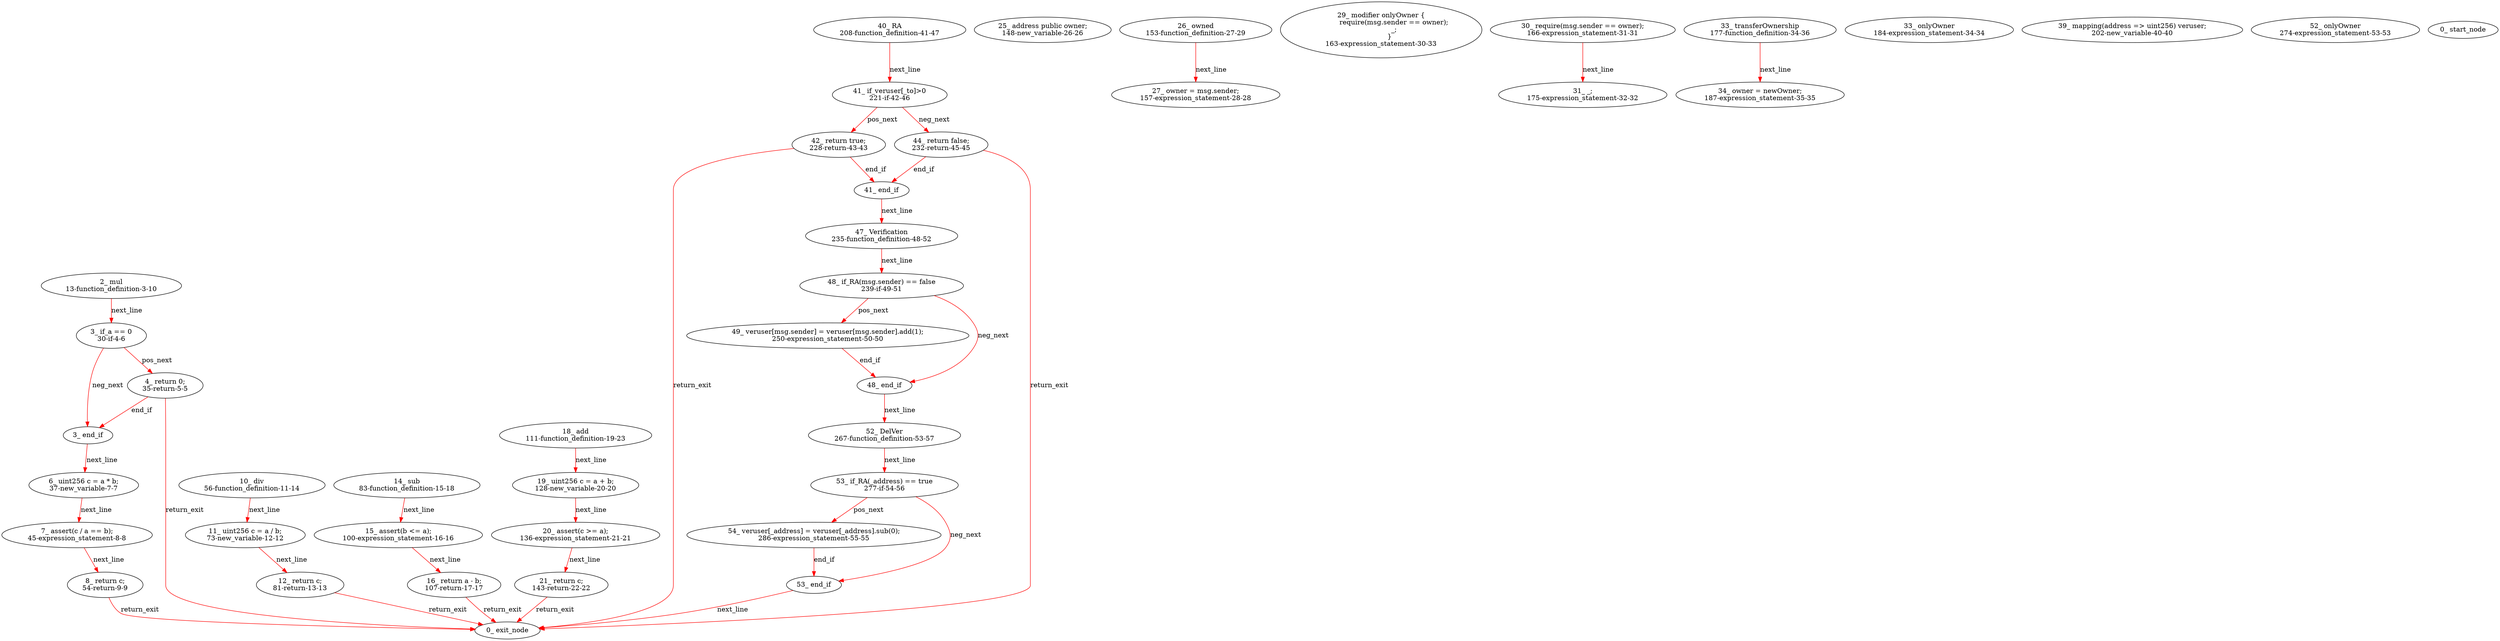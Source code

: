 digraph  {
13 [label="2_ mul\n13-function_definition-3-10", type_label=function_definition];
30 [label="3_ if_a == 0\n30-if-4-6", type_label=if];
324 [label="3_ end_if", type_label=end_if];
35 [label="4_ return 0;\n35-return-5-5", type_label=return];
37 [label="6_ uint256 c = a * b;\n37-new_variable-7-7", type_label=new_variable];
45 [label="7_ assert(c / a == b);\n45-expression_statement-8-8", type_label=expression_statement];
54 [label="8_ return c;\n54-return-9-9", type_label=return];
56 [label="10_ div\n56-function_definition-11-14", type_label=function_definition];
73 [label="11_ uint256 c = a / b;\n73-new_variable-12-12", type_label=new_variable];
81 [label="12_ return c;\n81-return-13-13", type_label=return];
83 [label="14_ sub\n83-function_definition-15-18", type_label=function_definition];
100 [label="15_ assert(b <= a);\n100-expression_statement-16-16", type_label=expression_statement];
107 [label="16_ return a - b;\n107-return-17-17", type_label=return];
111 [label="18_ add\n111-function_definition-19-23", type_label=function_definition];
128 [label="19_ uint256 c = a + b;\n128-new_variable-20-20", type_label=new_variable];
136 [label="20_ assert(c >= a);\n136-expression_statement-21-21", type_label=expression_statement];
143 [label="21_ return c;\n143-return-22-22", type_label=return];
148 [label="25_ address public owner;\n148-new_variable-26-26", type_label=new_variable];
153 [label="26_ owned\n153-function_definition-27-29", type_label=function_definition];
157 [label="27_ owner = msg.sender;\n157-expression_statement-28-28", type_label=expression_statement];
163 [label="29_ modifier onlyOwner {\n            require(msg.sender == owner);\n            _;\n        }\n163-expression_statement-30-33", type_label=expression_statement];
166 [label="30_ require(msg.sender == owner);\n166-expression_statement-31-31", type_label=expression_statement];
175 [label="31_ _;\n175-expression_statement-32-32", type_label=expression_statement];
177 [label="33_ transferOwnership\n177-function_definition-34-36", type_label=function_definition];
184 [label="33_ onlyOwner\n184-expression_statement-34-34", type_label=expression_statement];
187 [label="34_ owner = newOwner;\n187-expression_statement-35-35", type_label=expression_statement];
202 [label="39_ mapping(address => uint256) veruser;\n202-new_variable-40-40", type_label=new_variable];
208 [label="40_ RA\n208-function_definition-41-47", type_label=function_definition];
221 [label="41_ if_veruser[_to]>0\n221-if-42-46", type_label=if];
515 [label="41_ end_if", type_label=end_if];
228 [label="42_ return true;\n228-return-43-43", type_label=return];
232 [label="44_ return false;\n232-return-45-45", type_label=return];
235 [label="47_ Verification\n235-function_definition-48-52", type_label=function_definition];
239 [label="48_ if_RA(msg.sender) == false\n239-if-49-51", type_label=if];
533 [label="48_ end_if", type_label=end_if];
250 [label="49_ veruser[msg.sender] = veruser[msg.sender].add(1);\n250-expression_statement-50-50", type_label=expression_statement];
267 [label="52_ DelVer\n267-function_definition-53-57", type_label=function_definition];
274 [label="52_ onlyOwner\n274-expression_statement-53-53", type_label=expression_statement];
277 [label="53_ if_RA(_address) == true\n277-if-54-56", type_label=if];
571 [label="53_ end_if", type_label=end_if];
286 [label="54_ veruser[_address] = veruser[_address].sub(0);\n286-expression_statement-55-55", type_label=expression_statement];
1 [label="0_ start_node", type_label=start];
2 [label="0_ exit_node", type_label=exit];
13 -> 30  [color=red, controlflow_type=next_line, edge_type=CFG_edge, key=0, label=next_line];
30 -> 35  [color=red, controlflow_type=pos_next, edge_type=CFG_edge, key=0, label=pos_next];
30 -> 324  [color=red, controlflow_type=neg_next, edge_type=CFG_edge, key=0, label=neg_next];
324 -> 37  [color=red, controlflow_type=next_line, edge_type=CFG_edge, key=0, label=next_line];
35 -> 324  [color=red, controlflow_type=end_if, edge_type=CFG_edge, key=0, label=end_if];
35 -> 2  [color=red, controlflow_type=return_exit, edge_type=CFG_edge, key=0, label=return_exit];
37 -> 45  [color=red, controlflow_type=next_line, edge_type=CFG_edge, key=0, label=next_line];
45 -> 54  [color=red, controlflow_type=next_line, edge_type=CFG_edge, key=0, label=next_line];
54 -> 2  [color=red, controlflow_type=return_exit, edge_type=CFG_edge, key=0, label=return_exit];
56 -> 73  [color=red, controlflow_type=next_line, edge_type=CFG_edge, key=0, label=next_line];
73 -> 81  [color=red, controlflow_type=next_line, edge_type=CFG_edge, key=0, label=next_line];
81 -> 2  [color=red, controlflow_type=return_exit, edge_type=CFG_edge, key=0, label=return_exit];
83 -> 100  [color=red, controlflow_type=next_line, edge_type=CFG_edge, key=0, label=next_line];
100 -> 107  [color=red, controlflow_type=next_line, edge_type=CFG_edge, key=0, label=next_line];
107 -> 2  [color=red, controlflow_type=return_exit, edge_type=CFG_edge, key=0, label=return_exit];
111 -> 128  [color=red, controlflow_type=next_line, edge_type=CFG_edge, key=0, label=next_line];
128 -> 136  [color=red, controlflow_type=next_line, edge_type=CFG_edge, key=0, label=next_line];
136 -> 143  [color=red, controlflow_type=next_line, edge_type=CFG_edge, key=0, label=next_line];
143 -> 2  [color=red, controlflow_type=return_exit, edge_type=CFG_edge, key=0, label=return_exit];
153 -> 157  [color=red, controlflow_type=next_line, edge_type=CFG_edge, key=0, label=next_line];
166 -> 175  [color=red, controlflow_type=next_line, edge_type=CFG_edge, key=0, label=next_line];
177 -> 187  [color=red, controlflow_type=next_line, edge_type=CFG_edge, key=0, label=next_line];
208 -> 221  [color=red, controlflow_type=next_line, edge_type=CFG_edge, key=0, label=next_line];
221 -> 228  [color=red, controlflow_type=pos_next, edge_type=CFG_edge, key=0, label=pos_next];
221 -> 232  [color=red, controlflow_type=neg_next, edge_type=CFG_edge, key=0, label=neg_next];
515 -> 235  [color=red, controlflow_type=next_line, edge_type=CFG_edge, key=0, label=next_line];
228 -> 515  [color=red, controlflow_type=end_if, edge_type=CFG_edge, key=0, label=end_if];
228 -> 2  [color=red, controlflow_type=return_exit, edge_type=CFG_edge, key=0, label=return_exit];
232 -> 515  [color=red, controlflow_type=end_if, edge_type=CFG_edge, key=0, label=end_if];
232 -> 2  [color=red, controlflow_type=return_exit, edge_type=CFG_edge, key=0, label=return_exit];
235 -> 239  [color=red, controlflow_type=next_line, edge_type=CFG_edge, key=0, label=next_line];
239 -> 250  [color=red, controlflow_type=pos_next, edge_type=CFG_edge, key=0, label=pos_next];
239 -> 533  [color=red, controlflow_type=neg_next, edge_type=CFG_edge, key=0, label=neg_next];
533 -> 267  [color=red, controlflow_type=next_line, edge_type=CFG_edge, key=0, label=next_line];
250 -> 533  [color=red, controlflow_type=end_if, edge_type=CFG_edge, key=0, label=end_if];
267 -> 277  [color=red, controlflow_type=next_line, edge_type=CFG_edge, key=0, label=next_line];
277 -> 286  [color=red, controlflow_type=pos_next, edge_type=CFG_edge, key=0, label=pos_next];
277 -> 571  [color=red, controlflow_type=neg_next, edge_type=CFG_edge, key=0, label=neg_next];
571 -> 2  [color=red, controlflow_type=next_line, edge_type=CFG_edge, key=0, label=next_line];
286 -> 571  [color=red, controlflow_type=end_if, edge_type=CFG_edge, key=0, label=end_if];
}
